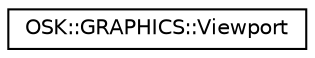 digraph "Representación gráfica de la clase"
{
 // LATEX_PDF_SIZE
  edge [fontname="Helvetica",fontsize="10",labelfontname="Helvetica",labelfontsize="10"];
  node [fontname="Helvetica",fontsize="10",shape=record];
  rankdir="LR";
  Node0 [label="OSK::GRAPHICS::Viewport",height=0.2,width=0.4,color="black", fillcolor="white", style="filled",URL="$struct_o_s_k_1_1_g_r_a_p_h_i_c_s_1_1_viewport.html",tooltip="El viewport define que área de la textura final será renderizada."];
}
